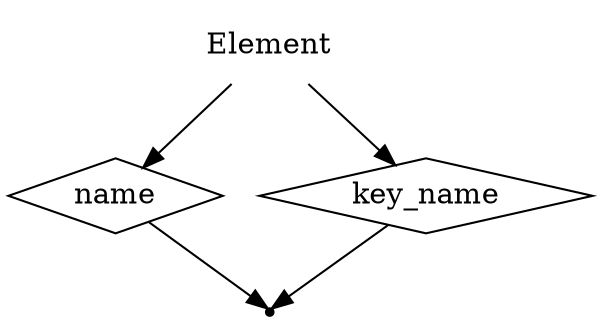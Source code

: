 digraph Element {
    start [label = "Element" shape = plaintext];
    end [label = "" shape = point];
    A [label = "name" shape = diamond];
    B [label = "key_name" shape = diamond];
    start -> A;
    start -> B;
    A -> end;
    B -> end;
}